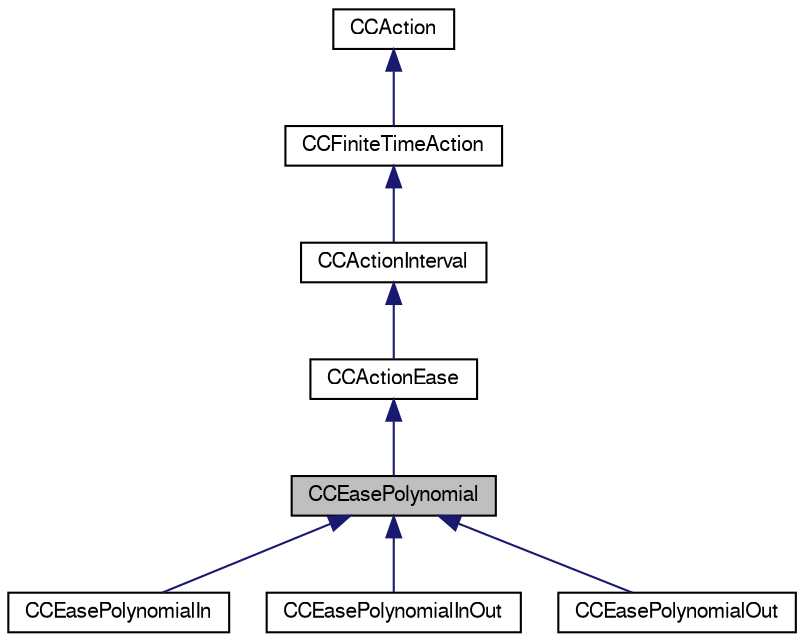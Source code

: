 digraph G
{
  bgcolor="transparent";
  edge [fontname="FreeSans",fontsize="10",labelfontname="FreeSans",labelfontsize="10"];
  node [fontname="FreeSans",fontsize="10",shape=record];
  Node1 [label="CCEasePolynomial",height=0.2,width=0.4,color="black", fillcolor="grey75", style="filled" fontcolor="black"];
  Node2 -> Node1 [dir="back",color="midnightblue",fontsize="10",style="solid",fontname="FreeSans"];
  Node2 [label="CCActionEase",height=0.2,width=0.4,color="black",URL="$interface_c_c_action_ease.html"];
  Node3 -> Node2 [dir="back",color="midnightblue",fontsize="10",style="solid",fontname="FreeSans"];
  Node3 [label="CCActionInterval",height=0.2,width=0.4,color="black",URL="$interface_c_c_action_interval.html"];
  Node4 -> Node3 [dir="back",color="midnightblue",fontsize="10",style="solid",fontname="FreeSans"];
  Node4 [label="CCFiniteTimeAction",height=0.2,width=0.4,color="black",URL="$interface_c_c_finite_time_action.html"];
  Node5 -> Node4 [dir="back",color="midnightblue",fontsize="10",style="solid",fontname="FreeSans"];
  Node5 [label="CCAction",height=0.2,width=0.4,color="black",URL="$interface_c_c_action.html"];
  Node1 -> Node6 [dir="back",color="midnightblue",fontsize="10",style="solid",fontname="FreeSans"];
  Node6 [label="CCEasePolynomialIn",height=0.2,width=0.4,color="black",URL="$interface_c_c_ease_polynomial_in.html"];
  Node1 -> Node7 [dir="back",color="midnightblue",fontsize="10",style="solid",fontname="FreeSans"];
  Node7 [label="CCEasePolynomialInOut",height=0.2,width=0.4,color="black",URL="$interface_c_c_ease_polynomial_in_out.html"];
  Node1 -> Node8 [dir="back",color="midnightblue",fontsize="10",style="solid",fontname="FreeSans"];
  Node8 [label="CCEasePolynomialOut",height=0.2,width=0.4,color="black",URL="$interface_c_c_ease_polynomial_out.html"];
}
